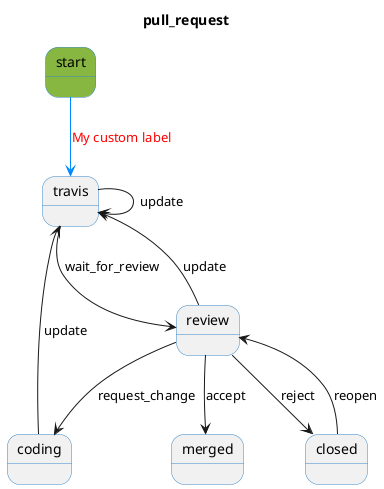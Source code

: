 @startuml
allow_mixing
title pull_request
skinparam titleBorderRoundCorner 15
skinparam titleBorderThickness 2
skinparam state {
    BackgroundColor<<initial>> #87b741
    BackgroundColor<<marked>> #3887C6
    BorderColor #3887C6
    BorderColor<<marked>> Black
    FontColor<<marked>> White
}
state "start" <<initial>>
state "coding"
state "travis"
state "review"
state "merged"
state "closed"
"start" -[#0088FF]-> "travis": "<font color=Red>My custom label</font>"
"coding" --> "travis": "update"
"travis" --> "travis": "update"
"review" --> "travis": "update"
"travis" --> "review": "wait_for_review"
"review" --> "coding": "request_change"
"review" --> "merged": "accept"
"review" --> "closed": "reject"
"closed" --> "review": "reopen"
@enduml
